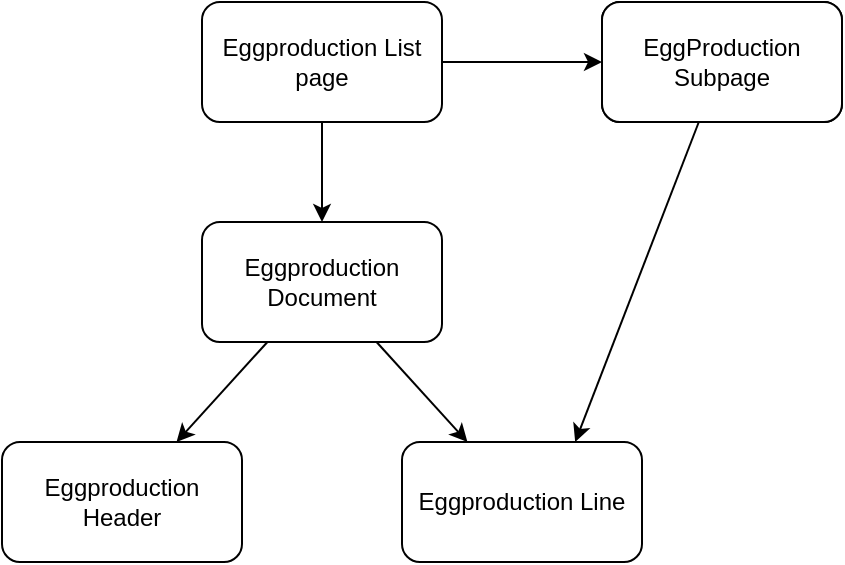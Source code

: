 <mxfile>
    <diagram id="4Q5K_QRVK7jaXYerFanr" name="Page-1">
        <mxGraphModel dx="650" dy="534" grid="1" gridSize="10" guides="1" tooltips="1" connect="1" arrows="1" fold="1" page="1" pageScale="1" pageWidth="850" pageHeight="1100" math="0" shadow="0">
            <root>
                <mxCell id="0"/>
                <mxCell id="1" parent="0"/>
                <mxCell id="23" value="" style="edgeStyle=none;html=1;" edge="1" parent="1" source="21" target="22">
                    <mxGeometry relative="1" as="geometry"/>
                </mxCell>
                <mxCell id="31" value="" style="edgeStyle=none;html=1;" edge="1" parent="1" source="21" target="30">
                    <mxGeometry relative="1" as="geometry"/>
                </mxCell>
                <mxCell id="21" value="Eggproduction List page" style="rounded=1;whiteSpace=wrap;html=1;" vertex="1" parent="1">
                    <mxGeometry x="290" y="70" width="120" height="60" as="geometry"/>
                </mxCell>
                <mxCell id="27" value="" style="edgeStyle=none;html=1;" edge="1" parent="1" source="22" target="26">
                    <mxGeometry relative="1" as="geometry"/>
                </mxCell>
                <mxCell id="29" value="" style="edgeStyle=none;html=1;" edge="1" parent="1" source="22" target="28">
                    <mxGeometry relative="1" as="geometry"/>
                </mxCell>
                <mxCell id="22" value="Eggproduction Document" style="rounded=1;whiteSpace=wrap;html=1;" vertex="1" parent="1">
                    <mxGeometry x="290" y="180" width="120" height="60" as="geometry"/>
                </mxCell>
                <mxCell id="26" value="Eggproduction Line" style="whiteSpace=wrap;html=1;rounded=1;" vertex="1" parent="1">
                    <mxGeometry x="390" y="290" width="120" height="60" as="geometry"/>
                </mxCell>
                <mxCell id="28" value="Eggproduction Header" style="whiteSpace=wrap;html=1;rounded=1;" vertex="1" parent="1">
                    <mxGeometry x="190" y="290" width="120" height="60" as="geometry"/>
                </mxCell>
                <mxCell id="30" value="EggProduction Subpage&lt;br&gt;" style="whiteSpace=wrap;html=1;rounded=1;" vertex="1" parent="1">
                    <mxGeometry x="490" y="70" width="120" height="60" as="geometry"/>
                </mxCell>
                <mxCell id="35" value="" style="edgeStyle=none;html=1;" edge="1" parent="1" source="33">
                    <mxGeometry relative="1" as="geometry">
                        <mxPoint x="476.591" y="290" as="targetPoint"/>
                    </mxGeometry>
                </mxCell>
                <mxCell id="33" value="EggProduction Subpage&lt;br&gt;" style="whiteSpace=wrap;html=1;rounded=1;" vertex="1" parent="1">
                    <mxGeometry x="490" y="70" width="120" height="60" as="geometry"/>
                </mxCell>
            </root>
        </mxGraphModel>
    </diagram>
</mxfile>
